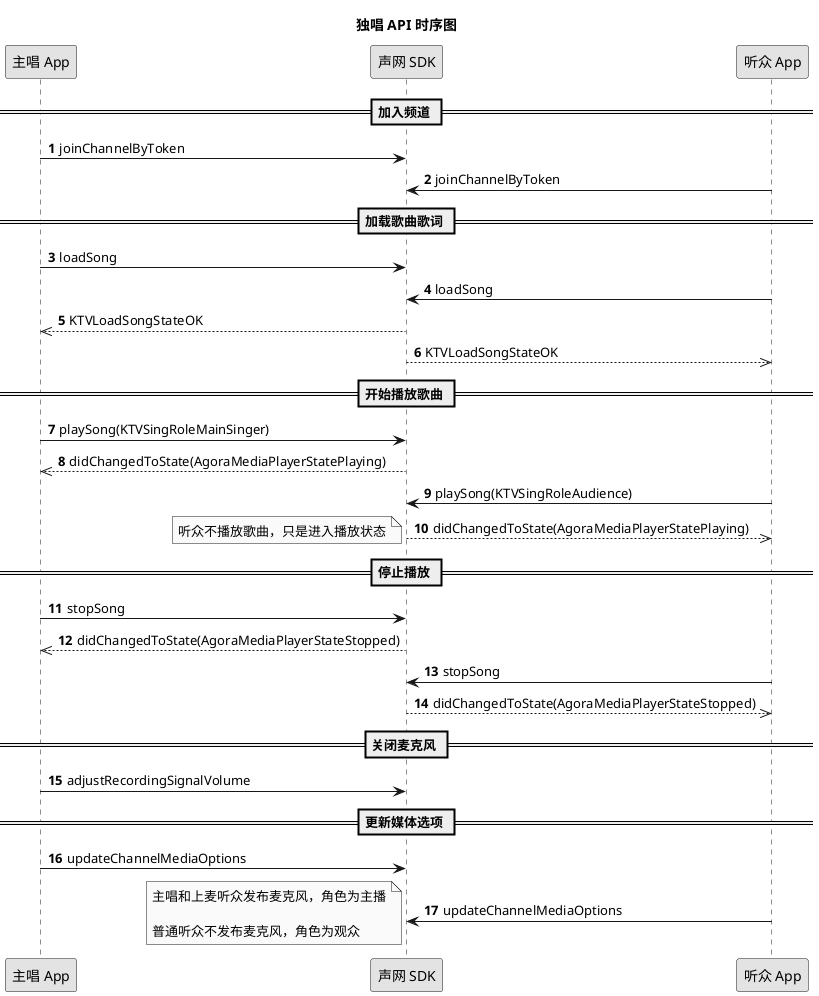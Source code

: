 @startuml
title 独唱 API 时序图
autonumber
skinparam monochrome true
participant "主唱 App" as a
participant "声网 SDK" as b
participant "听众 App" as c
== 加入频道 ==
a -> b: joinChannelByToken
c -> b: joinChannelByToken
== 加载歌曲歌词 ==
a -> b: loadSong
c -> b: loadSong
b -->> a: KTVLoadSongStateOK
b -->> c: KTVLoadSongStateOK
== 开始播放歌曲 ==
a -> b: playSong(KTVSingRoleMainSinger)
b -->> a: didChangedToState(AgoraMediaPlayerStatePlaying)
c -> b: playSong(KTVSingRoleAudience)
b -->> c: didChangedToState(AgoraMediaPlayerStatePlaying)
note left
听众不播放歌曲，只是进入播放状态
end note
== 停止播放 ==
a -> b: stopSong
b -->> a: didChangedToState(AgoraMediaPlayerStateStopped)
c -> b: stopSong
b -->> c: didChangedToState(AgoraMediaPlayerStateStopped)
== 关闭麦克风 ==
a -> b: adjustRecordingSignalVolume
== 更新媒体选项 ==
a -> b: updateChannelMediaOptions
c -> b: updateChannelMediaOptions
note left
主唱和上麦听众发布麦克风，角色为主播

普通听众不发布麦克风，角色为观众
end note
@enduml